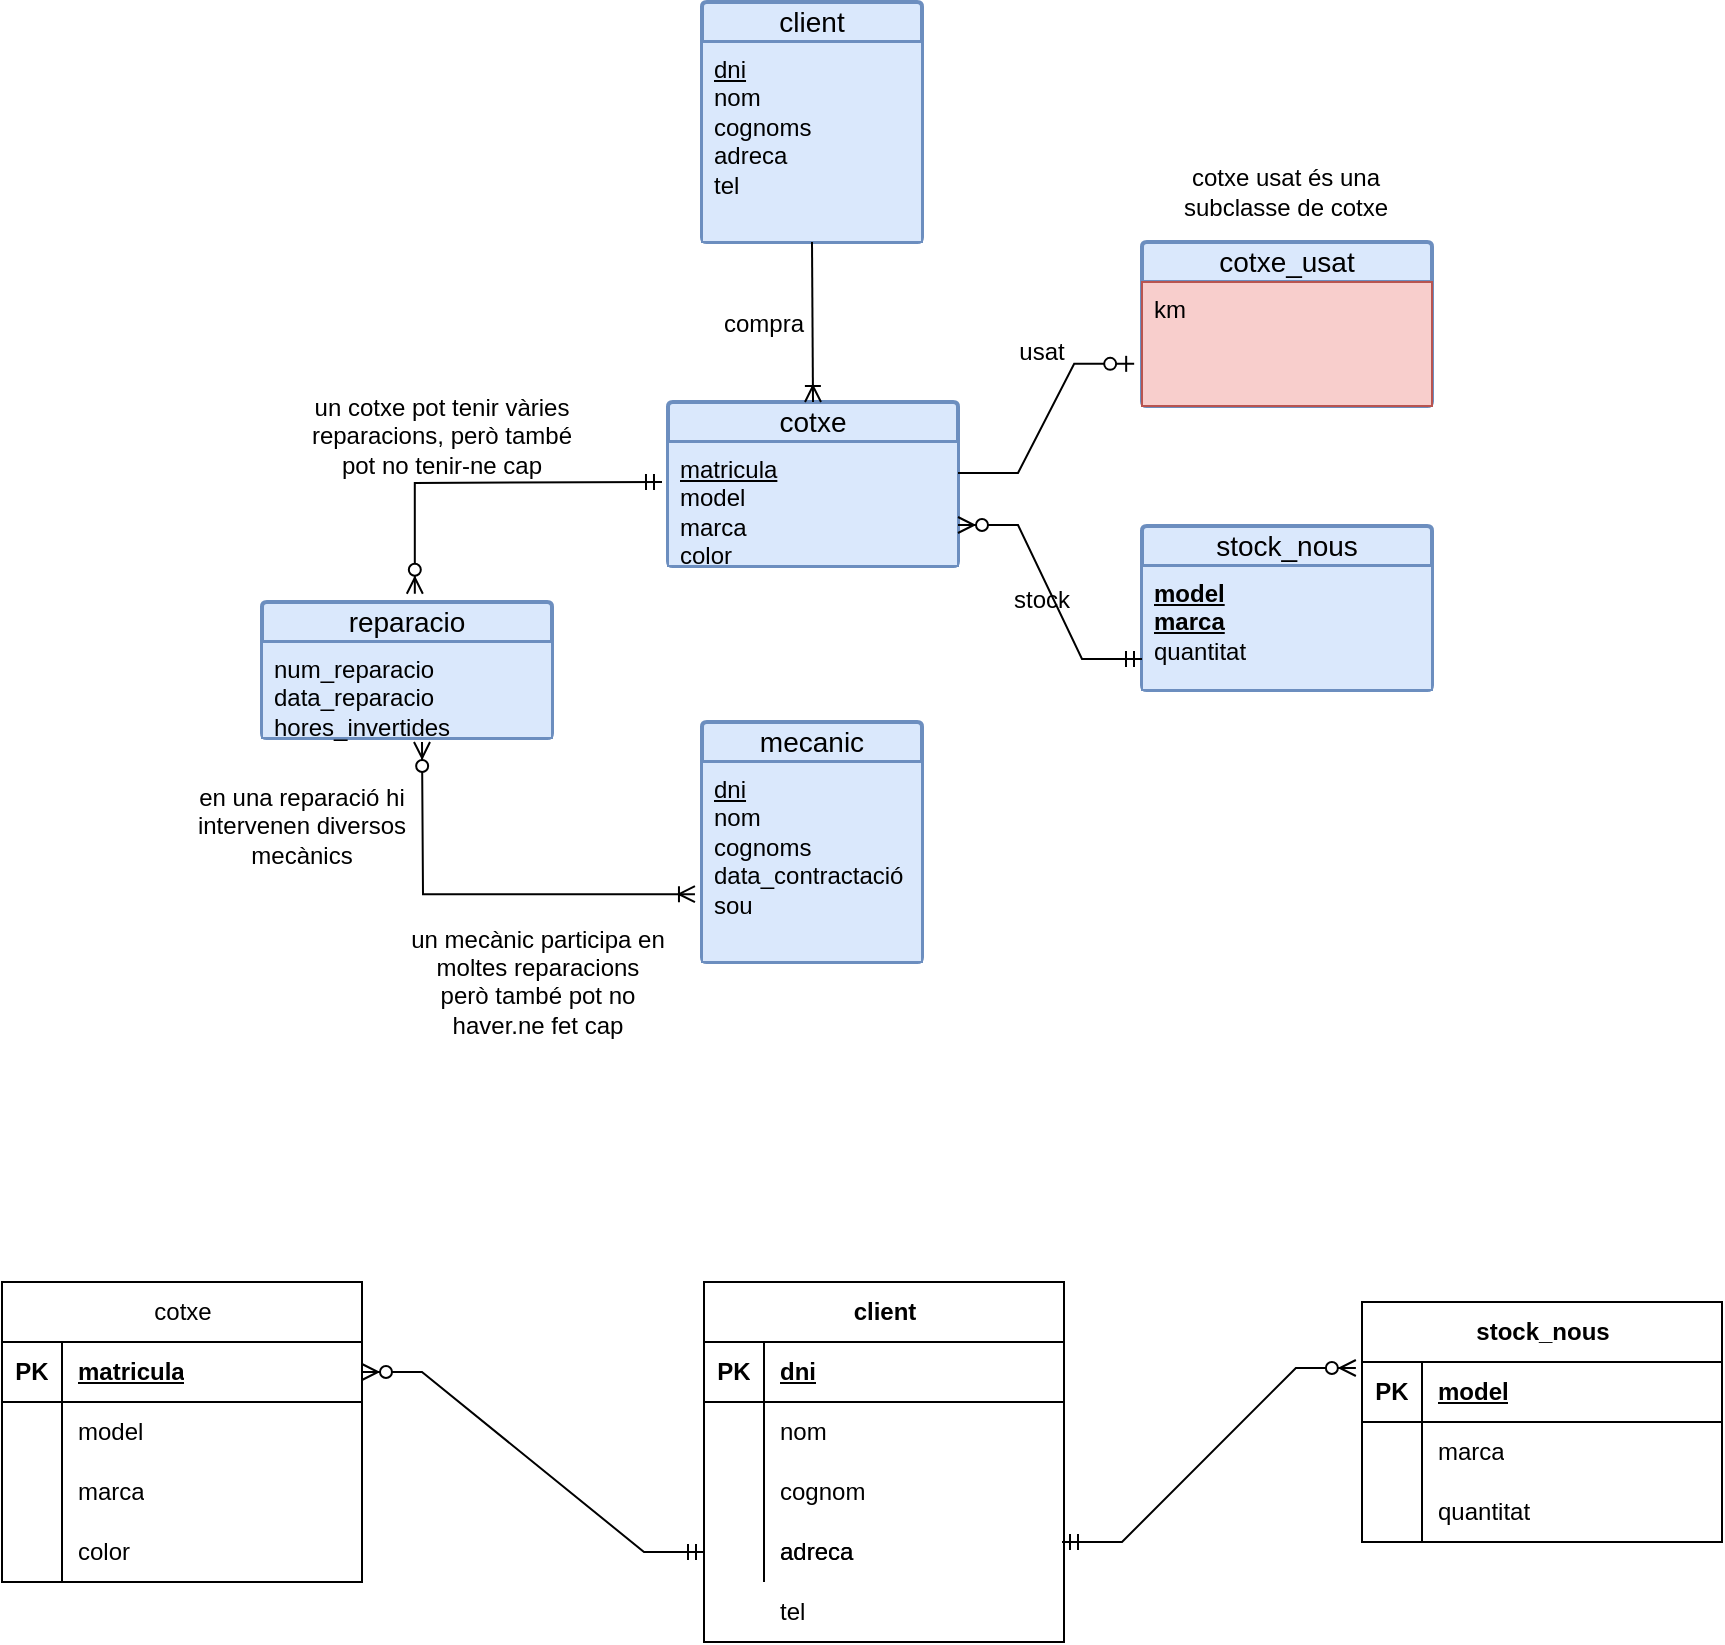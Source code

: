 <mxfile version="24.7.17">
  <diagram name="Pàgina-1" id="v9YWA_F2hAWRqaUywkiF">
    <mxGraphModel dx="2435" dy="788" grid="1" gridSize="10" guides="1" tooltips="1" connect="1" arrows="1" fold="1" page="1" pageScale="1" pageWidth="827" pageHeight="1169" math="0" shadow="0">
      <root>
        <mxCell id="0" />
        <mxCell id="1" parent="0" />
        <mxCell id="ifhW9bHjw9jyQHOwnYPM-41" value="client" style="swimlane;childLayout=stackLayout;horizontal=1;startSize=20;horizontalStack=0;rounded=1;fontSize=14;fontStyle=0;strokeWidth=2;resizeParent=0;resizeLast=1;shadow=0;dashed=0;align=center;arcSize=4;whiteSpace=wrap;html=1;fillColor=#dae8fc;strokeColor=#6c8ebf;" parent="1" vertex="1">
          <mxGeometry x="340" y="160" width="110" height="120" as="geometry" />
        </mxCell>
        <mxCell id="ifhW9bHjw9jyQHOwnYPM-42" value="&lt;div&gt;&lt;u&gt;dni&lt;/u&gt;&lt;/div&gt;&lt;div&gt;nom&lt;/div&gt;&lt;div&gt;cognoms&lt;/div&gt;&lt;div&gt;adreca&lt;/div&gt;&lt;div&gt;tel&lt;br&gt;&lt;/div&gt;" style="align=left;strokeColor=#6c8ebf;fillColor=#dae8fc;spacingLeft=4;fontSize=12;verticalAlign=top;resizable=0;rotatable=0;part=1;html=1;" parent="ifhW9bHjw9jyQHOwnYPM-41" vertex="1">
          <mxGeometry y="20" width="110" height="100" as="geometry" />
        </mxCell>
        <mxCell id="ObNUjRc8RgcXsFkxHlF3-1" value="" style="align=left;strokeColor=#6c8ebf;fillColor=#dae8fc;spacingLeft=4;fontSize=12;verticalAlign=top;resizable=0;rotatable=0;part=1;html=1;" parent="ifhW9bHjw9jyQHOwnYPM-41" vertex="1">
          <mxGeometry y="120" width="110" as="geometry" />
        </mxCell>
        <mxCell id="ifhW9bHjw9jyQHOwnYPM-43" value="cotxe" style="swimlane;childLayout=stackLayout;horizontal=1;startSize=20;horizontalStack=0;rounded=1;fontSize=14;fontStyle=0;strokeWidth=2;resizeParent=0;resizeLast=1;shadow=0;dashed=0;align=center;arcSize=4;whiteSpace=wrap;html=1;fillColor=#dae8fc;strokeColor=#6c8ebf;" parent="1" vertex="1">
          <mxGeometry x="323" y="360" width="145" height="82" as="geometry" />
        </mxCell>
        <mxCell id="ifhW9bHjw9jyQHOwnYPM-44" value="&lt;u&gt;matricula&lt;/u&gt;&lt;div&gt;model&lt;/div&gt;&lt;div&gt;marca&lt;/div&gt;&lt;div&gt;color&lt;br&gt;&lt;/div&gt;" style="align=left;strokeColor=#6c8ebf;fillColor=#dae8fc;spacingLeft=4;fontSize=12;verticalAlign=top;resizable=0;rotatable=0;part=1;html=1;" parent="ifhW9bHjw9jyQHOwnYPM-43" vertex="1">
          <mxGeometry y="20" width="145" height="62" as="geometry" />
        </mxCell>
        <mxCell id="ObNUjRc8RgcXsFkxHlF3-2" value="cotxe_usat" style="swimlane;childLayout=stackLayout;horizontal=1;startSize=20;horizontalStack=0;rounded=1;fontSize=14;fontStyle=0;strokeWidth=2;resizeParent=0;resizeLast=1;shadow=0;dashed=0;align=center;arcSize=4;whiteSpace=wrap;html=1;fillColor=#dae8fc;strokeColor=#6c8ebf;" parent="1" vertex="1">
          <mxGeometry x="560" y="280" width="145" height="82" as="geometry" />
        </mxCell>
        <mxCell id="ObNUjRc8RgcXsFkxHlF3-3" value="km" style="align=left;strokeColor=#b85450;fillColor=#f8cecc;spacingLeft=4;fontSize=12;verticalAlign=top;resizable=0;rotatable=0;part=1;html=1;" parent="ObNUjRc8RgcXsFkxHlF3-2" vertex="1">
          <mxGeometry y="20" width="145" height="62" as="geometry" />
        </mxCell>
        <mxCell id="ObNUjRc8RgcXsFkxHlF3-4" value="stock_nous" style="swimlane;childLayout=stackLayout;horizontal=1;startSize=20;horizontalStack=0;rounded=1;fontSize=14;fontStyle=0;strokeWidth=2;resizeParent=0;resizeLast=1;shadow=0;dashed=0;align=center;arcSize=4;whiteSpace=wrap;html=1;fillColor=#dae8fc;strokeColor=#6c8ebf;" parent="1" vertex="1">
          <mxGeometry x="560" y="422" width="145" height="82" as="geometry" />
        </mxCell>
        <mxCell id="ObNUjRc8RgcXsFkxHlF3-5" value="&lt;b&gt;&lt;u&gt;model&lt;/u&gt;&lt;/b&gt;&lt;div&gt;&lt;b&gt;&lt;u&gt;marca&lt;/u&gt;&lt;/b&gt;&lt;/div&gt;&lt;div&gt;quantitat&lt;br&gt;&lt;/div&gt;" style="align=left;strokeColor=#6c8ebf;fillColor=#dae8fc;spacingLeft=4;fontSize=12;verticalAlign=top;resizable=0;rotatable=0;part=1;html=1;" parent="ObNUjRc8RgcXsFkxHlF3-4" vertex="1">
          <mxGeometry y="20" width="145" height="62" as="geometry" />
        </mxCell>
        <mxCell id="ObNUjRc8RgcXsFkxHlF3-6" value="mecanic" style="swimlane;childLayout=stackLayout;horizontal=1;startSize=20;horizontalStack=0;rounded=1;fontSize=14;fontStyle=0;strokeWidth=2;resizeParent=0;resizeLast=1;shadow=0;dashed=0;align=center;arcSize=4;whiteSpace=wrap;html=1;fillColor=#dae8fc;strokeColor=#6c8ebf;" parent="1" vertex="1">
          <mxGeometry x="340" y="520" width="110" height="120" as="geometry" />
        </mxCell>
        <mxCell id="ObNUjRc8RgcXsFkxHlF3-7" value="&lt;div&gt;&lt;u&gt;dni&lt;/u&gt;&lt;/div&gt;&lt;div&gt;nom&lt;/div&gt;&lt;div&gt;cognoms&lt;/div&gt;&lt;div&gt;data_contractació&lt;br&gt;&lt;/div&gt;&lt;div&gt;sou&lt;br&gt;&lt;/div&gt;" style="align=left;strokeColor=#6c8ebf;fillColor=#dae8fc;spacingLeft=4;fontSize=12;verticalAlign=top;resizable=0;rotatable=0;part=1;html=1;" parent="ObNUjRc8RgcXsFkxHlF3-6" vertex="1">
          <mxGeometry y="20" width="110" height="100" as="geometry" />
        </mxCell>
        <mxCell id="ObNUjRc8RgcXsFkxHlF3-8" value="" style="align=left;strokeColor=#6c8ebf;fillColor=#dae8fc;spacingLeft=4;fontSize=12;verticalAlign=top;resizable=0;rotatable=0;part=1;html=1;" parent="ObNUjRc8RgcXsFkxHlF3-6" vertex="1">
          <mxGeometry y="120" width="110" as="geometry" />
        </mxCell>
        <mxCell id="ObNUjRc8RgcXsFkxHlF3-9" value="" style="fontSize=12;html=1;endArrow=ERoneToMany;rounded=0;exitX=0;exitY=0;exitDx=0;exitDy=0;entryX=0.5;entryY=0;entryDx=0;entryDy=0;edgeStyle=orthogonalEdgeStyle;" parent="1" source="ObNUjRc8RgcXsFkxHlF3-1" target="ifhW9bHjw9jyQHOwnYPM-43" edge="1">
          <mxGeometry width="100" height="100" relative="1" as="geometry">
            <mxPoint x="310" y="480" as="sourcePoint" />
            <mxPoint x="410" y="380" as="targetPoint" />
          </mxGeometry>
        </mxCell>
        <mxCell id="ObNUjRc8RgcXsFkxHlF3-11" value="un cotxe pot tenir vàries reparacions, però també pot no tenir-ne cap" style="text;html=1;strokeColor=none;fillColor=none;align=center;verticalAlign=middle;whiteSpace=wrap;rounded=0;" parent="1" vertex="1">
          <mxGeometry x="140" y="362" width="140" height="30" as="geometry" />
        </mxCell>
        <mxCell id="ObNUjRc8RgcXsFkxHlF3-12" value="compra" style="text;html=1;strokeColor=none;fillColor=none;align=center;verticalAlign=middle;whiteSpace=wrap;rounded=0;" parent="1" vertex="1">
          <mxGeometry x="341" y="306" width="60" height="30" as="geometry" />
        </mxCell>
        <mxCell id="ObNUjRc8RgcXsFkxHlF3-14" value="stock" style="text;html=1;strokeColor=none;fillColor=none;align=center;verticalAlign=middle;whiteSpace=wrap;rounded=0;" parent="1" vertex="1">
          <mxGeometry x="480" y="444" width="60" height="30" as="geometry" />
        </mxCell>
        <mxCell id="ObNUjRc8RgcXsFkxHlF3-16" value="usat" style="text;html=1;strokeColor=none;fillColor=none;align=center;verticalAlign=middle;whiteSpace=wrap;rounded=0;" parent="1" vertex="1">
          <mxGeometry x="480" y="320" width="60" height="30" as="geometry" />
        </mxCell>
        <mxCell id="ObNUjRc8RgcXsFkxHlF3-18" value="" style="edgeStyle=entityRelationEdgeStyle;fontSize=12;html=1;endArrow=ERzeroToMany;startArrow=ERmandOne;rounded=0;entryX=1;entryY=0.75;entryDx=0;entryDy=0;exitX=0;exitY=0.75;exitDx=0;exitDy=0;" parent="1" source="ObNUjRc8RgcXsFkxHlF3-5" target="ifhW9bHjw9jyQHOwnYPM-43" edge="1">
          <mxGeometry width="100" height="100" relative="1" as="geometry">
            <mxPoint x="550" y="460" as="sourcePoint" />
            <mxPoint x="780" y="460" as="targetPoint" />
          </mxGeometry>
        </mxCell>
        <mxCell id="ObNUjRc8RgcXsFkxHlF3-17" value="" style="edgeStyle=entityRelationEdgeStyle;fontSize=12;html=1;endArrow=ERzeroToOne;endFill=1;rounded=0;entryX=-0.027;entryY=0.66;entryDx=0;entryDy=0;exitX=1;exitY=0.25;exitDx=0;exitDy=0;entryPerimeter=0;" parent="1" source="ifhW9bHjw9jyQHOwnYPM-44" target="ObNUjRc8RgcXsFkxHlF3-3" edge="1">
          <mxGeometry width="100" height="100" relative="1" as="geometry">
            <mxPoint x="680" y="560" as="sourcePoint" />
            <mxPoint x="780" y="460" as="targetPoint" />
          </mxGeometry>
        </mxCell>
        <mxCell id="WF_BrvT0vlVvO1LlFBiH-1" value="reparacio" style="swimlane;childLayout=stackLayout;horizontal=1;startSize=20;horizontalStack=0;rounded=1;fontSize=14;fontStyle=0;strokeWidth=2;resizeParent=0;resizeLast=1;shadow=0;dashed=0;align=center;arcSize=4;whiteSpace=wrap;html=1;fillColor=#dae8fc;strokeColor=#6c8ebf;" parent="1" vertex="1">
          <mxGeometry x="120" y="460" width="145" height="68" as="geometry" />
        </mxCell>
        <mxCell id="WF_BrvT0vlVvO1LlFBiH-2" value="num_reparacio&lt;div&gt;data_reparacio&lt;/div&gt;&lt;div&gt;hores_invertides&lt;u&gt;&lt;br&gt;&lt;/u&gt;&lt;/div&gt;" style="align=left;strokeColor=#6c8ebf;fillColor=#dae8fc;spacingLeft=4;fontSize=12;verticalAlign=top;resizable=0;rotatable=0;part=1;html=1;" parent="WF_BrvT0vlVvO1LlFBiH-1" vertex="1">
          <mxGeometry y="20" width="145" height="48" as="geometry" />
        </mxCell>
        <mxCell id="WF_BrvT0vlVvO1LlFBiH-3" value="" style="fontSize=12;html=1;endArrow=ERzeroToMany;startArrow=ERmandOne;rounded=0;entryX=0.527;entryY=-0.061;entryDx=0;entryDy=0;entryPerimeter=0;edgeStyle=orthogonalEdgeStyle;" parent="1" target="WF_BrvT0vlVvO1LlFBiH-1" edge="1">
          <mxGeometry width="100" height="100" relative="1" as="geometry">
            <mxPoint x="320" y="400" as="sourcePoint" />
            <mxPoint x="340" y="330" as="targetPoint" />
          </mxGeometry>
        </mxCell>
        <mxCell id="WF_BrvT0vlVvO1LlFBiH-4" value="" style="fontSize=12;html=1;endArrow=ERzeroToMany;startArrow=ERoneToMany;rounded=0;exitX=-0.032;exitY=0.661;exitDx=0;exitDy=0;exitPerimeter=0;edgeStyle=orthogonalEdgeStyle;startFill=0;" parent="1" source="ObNUjRc8RgcXsFkxHlF3-7" edge="1">
          <mxGeometry width="100" height="100" relative="1" as="geometry">
            <mxPoint x="120" y="640" as="sourcePoint" />
            <mxPoint x="200" y="530" as="targetPoint" />
          </mxGeometry>
        </mxCell>
        <mxCell id="WF_BrvT0vlVvO1LlFBiH-5" value="cotxe usat és una subclasse de cotxe" style="text;html=1;strokeColor=none;fillColor=none;align=center;verticalAlign=middle;whiteSpace=wrap;rounded=0;" parent="1" vertex="1">
          <mxGeometry x="567" y="230" width="130" height="50" as="geometry" />
        </mxCell>
        <mxCell id="WF_BrvT0vlVvO1LlFBiH-6" value="&lt;div&gt;en una reparació hi intervenen diversos mecànics&lt;/div&gt;" style="text;html=1;strokeColor=none;fillColor=none;align=center;verticalAlign=middle;whiteSpace=wrap;rounded=0;" parent="1" vertex="1">
          <mxGeometry x="70" y="550" width="140" height="43" as="geometry" />
        </mxCell>
        <mxCell id="WF_BrvT0vlVvO1LlFBiH-7" value="&lt;div&gt;un mecànic participa en moltes reparacions però també pot no haver.ne fet cap&lt;/div&gt;&amp;nbsp;" style="text;html=1;strokeColor=none;fillColor=none;align=center;verticalAlign=middle;whiteSpace=wrap;rounded=0;" parent="1" vertex="1">
          <mxGeometry x="193" y="630" width="130" height="53" as="geometry" />
        </mxCell>
        <mxCell id="RGoOR-xImjjIM7Vw1-H7-1" value="cotxe" style="shape=table;startSize=30;container=1;collapsible=1;childLayout=tableLayout;fixedRows=1;rowLines=0;fontStyle=0;align=center;resizeLast=1;html=1;" vertex="1" parent="1">
          <mxGeometry x="-10" y="800" width="180" height="150" as="geometry" />
        </mxCell>
        <mxCell id="RGoOR-xImjjIM7Vw1-H7-2" value="" style="shape=tableRow;horizontal=0;startSize=0;swimlaneHead=0;swimlaneBody=0;fillColor=none;collapsible=0;dropTarget=0;points=[[0,0.5],[1,0.5]];portConstraint=eastwest;top=0;left=0;right=0;bottom=1;" vertex="1" parent="RGoOR-xImjjIM7Vw1-H7-1">
          <mxGeometry y="30" width="180" height="30" as="geometry" />
        </mxCell>
        <mxCell id="RGoOR-xImjjIM7Vw1-H7-3" value="PK" style="shape=partialRectangle;connectable=0;fillColor=none;top=0;left=0;bottom=0;right=0;fontStyle=1;overflow=hidden;whiteSpace=wrap;html=1;" vertex="1" parent="RGoOR-xImjjIM7Vw1-H7-2">
          <mxGeometry width="30" height="30" as="geometry">
            <mxRectangle width="30" height="30" as="alternateBounds" />
          </mxGeometry>
        </mxCell>
        <mxCell id="RGoOR-xImjjIM7Vw1-H7-4" value="matricula" style="shape=partialRectangle;connectable=0;fillColor=none;top=0;left=0;bottom=0;right=0;align=left;spacingLeft=6;fontStyle=5;overflow=hidden;whiteSpace=wrap;html=1;" vertex="1" parent="RGoOR-xImjjIM7Vw1-H7-2">
          <mxGeometry x="30" width="150" height="30" as="geometry">
            <mxRectangle width="150" height="30" as="alternateBounds" />
          </mxGeometry>
        </mxCell>
        <mxCell id="RGoOR-xImjjIM7Vw1-H7-5" value="" style="shape=tableRow;horizontal=0;startSize=0;swimlaneHead=0;swimlaneBody=0;fillColor=none;collapsible=0;dropTarget=0;points=[[0,0.5],[1,0.5]];portConstraint=eastwest;top=0;left=0;right=0;bottom=0;" vertex="1" parent="RGoOR-xImjjIM7Vw1-H7-1">
          <mxGeometry y="60" width="180" height="30" as="geometry" />
        </mxCell>
        <mxCell id="RGoOR-xImjjIM7Vw1-H7-6" value="" style="shape=partialRectangle;connectable=0;fillColor=none;top=0;left=0;bottom=0;right=0;editable=1;overflow=hidden;whiteSpace=wrap;html=1;" vertex="1" parent="RGoOR-xImjjIM7Vw1-H7-5">
          <mxGeometry width="30" height="30" as="geometry">
            <mxRectangle width="30" height="30" as="alternateBounds" />
          </mxGeometry>
        </mxCell>
        <mxCell id="RGoOR-xImjjIM7Vw1-H7-7" value="model" style="shape=partialRectangle;connectable=0;fillColor=none;top=0;left=0;bottom=0;right=0;align=left;spacingLeft=6;overflow=hidden;whiteSpace=wrap;html=1;" vertex="1" parent="RGoOR-xImjjIM7Vw1-H7-5">
          <mxGeometry x="30" width="150" height="30" as="geometry">
            <mxRectangle width="150" height="30" as="alternateBounds" />
          </mxGeometry>
        </mxCell>
        <mxCell id="RGoOR-xImjjIM7Vw1-H7-8" value="" style="shape=tableRow;horizontal=0;startSize=0;swimlaneHead=0;swimlaneBody=0;fillColor=none;collapsible=0;dropTarget=0;points=[[0,0.5],[1,0.5]];portConstraint=eastwest;top=0;left=0;right=0;bottom=0;" vertex="1" parent="RGoOR-xImjjIM7Vw1-H7-1">
          <mxGeometry y="90" width="180" height="30" as="geometry" />
        </mxCell>
        <mxCell id="RGoOR-xImjjIM7Vw1-H7-9" value="" style="shape=partialRectangle;connectable=0;fillColor=none;top=0;left=0;bottom=0;right=0;editable=1;overflow=hidden;whiteSpace=wrap;html=1;" vertex="1" parent="RGoOR-xImjjIM7Vw1-H7-8">
          <mxGeometry width="30" height="30" as="geometry">
            <mxRectangle width="30" height="30" as="alternateBounds" />
          </mxGeometry>
        </mxCell>
        <mxCell id="RGoOR-xImjjIM7Vw1-H7-10" value="marca" style="shape=partialRectangle;connectable=0;fillColor=none;top=0;left=0;bottom=0;right=0;align=left;spacingLeft=6;overflow=hidden;whiteSpace=wrap;html=1;" vertex="1" parent="RGoOR-xImjjIM7Vw1-H7-8">
          <mxGeometry x="30" width="150" height="30" as="geometry">
            <mxRectangle width="150" height="30" as="alternateBounds" />
          </mxGeometry>
        </mxCell>
        <mxCell id="RGoOR-xImjjIM7Vw1-H7-11" value="" style="shape=tableRow;horizontal=0;startSize=0;swimlaneHead=0;swimlaneBody=0;fillColor=none;collapsible=0;dropTarget=0;points=[[0,0.5],[1,0.5]];portConstraint=eastwest;top=0;left=0;right=0;bottom=0;" vertex="1" parent="RGoOR-xImjjIM7Vw1-H7-1">
          <mxGeometry y="120" width="180" height="30" as="geometry" />
        </mxCell>
        <mxCell id="RGoOR-xImjjIM7Vw1-H7-12" value="" style="shape=partialRectangle;connectable=0;fillColor=none;top=0;left=0;bottom=0;right=0;editable=1;overflow=hidden;whiteSpace=wrap;html=1;" vertex="1" parent="RGoOR-xImjjIM7Vw1-H7-11">
          <mxGeometry width="30" height="30" as="geometry">
            <mxRectangle width="30" height="30" as="alternateBounds" />
          </mxGeometry>
        </mxCell>
        <mxCell id="RGoOR-xImjjIM7Vw1-H7-13" value="color" style="shape=partialRectangle;connectable=0;fillColor=none;top=0;left=0;bottom=0;right=0;align=left;spacingLeft=6;overflow=hidden;whiteSpace=wrap;html=1;" vertex="1" parent="RGoOR-xImjjIM7Vw1-H7-11">
          <mxGeometry x="30" width="150" height="30" as="geometry">
            <mxRectangle width="150" height="30" as="alternateBounds" />
          </mxGeometry>
        </mxCell>
        <mxCell id="RGoOR-xImjjIM7Vw1-H7-14" value="client" style="shape=table;startSize=30;container=1;collapsible=1;childLayout=tableLayout;fixedRows=1;rowLines=0;fontStyle=1;align=center;resizeLast=1;html=1;" vertex="1" parent="1">
          <mxGeometry x="341" y="800" width="180" height="180" as="geometry" />
        </mxCell>
        <mxCell id="RGoOR-xImjjIM7Vw1-H7-15" value="" style="shape=tableRow;horizontal=0;startSize=0;swimlaneHead=0;swimlaneBody=0;fillColor=none;collapsible=0;dropTarget=0;points=[[0,0.5],[1,0.5]];portConstraint=eastwest;top=0;left=0;right=0;bottom=1;" vertex="1" parent="RGoOR-xImjjIM7Vw1-H7-14">
          <mxGeometry y="30" width="180" height="30" as="geometry" />
        </mxCell>
        <mxCell id="RGoOR-xImjjIM7Vw1-H7-16" value="PK" style="shape=partialRectangle;connectable=0;fillColor=none;top=0;left=0;bottom=0;right=0;fontStyle=1;overflow=hidden;whiteSpace=wrap;html=1;" vertex="1" parent="RGoOR-xImjjIM7Vw1-H7-15">
          <mxGeometry width="30" height="30" as="geometry">
            <mxRectangle width="30" height="30" as="alternateBounds" />
          </mxGeometry>
        </mxCell>
        <mxCell id="RGoOR-xImjjIM7Vw1-H7-17" value="dni" style="shape=partialRectangle;connectable=0;fillColor=none;top=0;left=0;bottom=0;right=0;align=left;spacingLeft=6;fontStyle=5;overflow=hidden;whiteSpace=wrap;html=1;" vertex="1" parent="RGoOR-xImjjIM7Vw1-H7-15">
          <mxGeometry x="30" width="150" height="30" as="geometry">
            <mxRectangle width="150" height="30" as="alternateBounds" />
          </mxGeometry>
        </mxCell>
        <mxCell id="RGoOR-xImjjIM7Vw1-H7-18" value="" style="shape=tableRow;horizontal=0;startSize=0;swimlaneHead=0;swimlaneBody=0;fillColor=none;collapsible=0;dropTarget=0;points=[[0,0.5],[1,0.5]];portConstraint=eastwest;top=0;left=0;right=0;bottom=0;" vertex="1" parent="RGoOR-xImjjIM7Vw1-H7-14">
          <mxGeometry y="60" width="180" height="30" as="geometry" />
        </mxCell>
        <mxCell id="RGoOR-xImjjIM7Vw1-H7-19" value="" style="shape=partialRectangle;connectable=0;fillColor=none;top=0;left=0;bottom=0;right=0;editable=1;overflow=hidden;whiteSpace=wrap;html=1;" vertex="1" parent="RGoOR-xImjjIM7Vw1-H7-18">
          <mxGeometry width="30" height="30" as="geometry">
            <mxRectangle width="30" height="30" as="alternateBounds" />
          </mxGeometry>
        </mxCell>
        <mxCell id="RGoOR-xImjjIM7Vw1-H7-20" value="nom" style="shape=partialRectangle;connectable=0;fillColor=none;top=0;left=0;bottom=0;right=0;align=left;spacingLeft=6;overflow=hidden;whiteSpace=wrap;html=1;" vertex="1" parent="RGoOR-xImjjIM7Vw1-H7-18">
          <mxGeometry x="30" width="150" height="30" as="geometry">
            <mxRectangle width="150" height="30" as="alternateBounds" />
          </mxGeometry>
        </mxCell>
        <mxCell id="RGoOR-xImjjIM7Vw1-H7-21" value="" style="shape=tableRow;horizontal=0;startSize=0;swimlaneHead=0;swimlaneBody=0;fillColor=none;collapsible=0;dropTarget=0;points=[[0,0.5],[1,0.5]];portConstraint=eastwest;top=0;left=0;right=0;bottom=0;" vertex="1" parent="RGoOR-xImjjIM7Vw1-H7-14">
          <mxGeometry y="90" width="180" height="30" as="geometry" />
        </mxCell>
        <mxCell id="RGoOR-xImjjIM7Vw1-H7-22" value="" style="shape=partialRectangle;connectable=0;fillColor=none;top=0;left=0;bottom=0;right=0;editable=1;overflow=hidden;whiteSpace=wrap;html=1;" vertex="1" parent="RGoOR-xImjjIM7Vw1-H7-21">
          <mxGeometry width="30" height="30" as="geometry">
            <mxRectangle width="30" height="30" as="alternateBounds" />
          </mxGeometry>
        </mxCell>
        <mxCell id="RGoOR-xImjjIM7Vw1-H7-23" value="cognom" style="shape=partialRectangle;connectable=0;fillColor=none;top=0;left=0;bottom=0;right=0;align=left;spacingLeft=6;overflow=hidden;whiteSpace=wrap;html=1;" vertex="1" parent="RGoOR-xImjjIM7Vw1-H7-21">
          <mxGeometry x="30" width="150" height="30" as="geometry">
            <mxRectangle width="150" height="30" as="alternateBounds" />
          </mxGeometry>
        </mxCell>
        <mxCell id="RGoOR-xImjjIM7Vw1-H7-24" value="" style="shape=tableRow;horizontal=0;startSize=0;swimlaneHead=0;swimlaneBody=0;fillColor=none;collapsible=0;dropTarget=0;points=[[0,0.5],[1,0.5]];portConstraint=eastwest;top=0;left=0;right=0;bottom=0;" vertex="1" parent="RGoOR-xImjjIM7Vw1-H7-14">
          <mxGeometry y="120" width="180" height="30" as="geometry" />
        </mxCell>
        <mxCell id="RGoOR-xImjjIM7Vw1-H7-25" value="" style="shape=partialRectangle;connectable=0;fillColor=none;top=0;left=0;bottom=0;right=0;editable=1;overflow=hidden;whiteSpace=wrap;html=1;" vertex="1" parent="RGoOR-xImjjIM7Vw1-H7-24">
          <mxGeometry width="30" height="30" as="geometry">
            <mxRectangle width="30" height="30" as="alternateBounds" />
          </mxGeometry>
        </mxCell>
        <mxCell id="RGoOR-xImjjIM7Vw1-H7-26" value="adreca" style="shape=partialRectangle;connectable=0;fillColor=none;top=0;left=0;bottom=0;right=0;align=left;spacingLeft=6;overflow=hidden;whiteSpace=wrap;html=1;" vertex="1" parent="RGoOR-xImjjIM7Vw1-H7-24">
          <mxGeometry x="30" width="150" height="30" as="geometry">
            <mxRectangle width="150" height="30" as="alternateBounds" />
          </mxGeometry>
        </mxCell>
        <mxCell id="RGoOR-xImjjIM7Vw1-H7-27" value="stock_nous" style="shape=table;startSize=30;container=1;collapsible=1;childLayout=tableLayout;fixedRows=1;rowLines=0;fontStyle=1;align=center;resizeLast=1;html=1;" vertex="1" parent="1">
          <mxGeometry x="670" y="810" width="180" height="120" as="geometry" />
        </mxCell>
        <mxCell id="RGoOR-xImjjIM7Vw1-H7-28" value="" style="shape=tableRow;horizontal=0;startSize=0;swimlaneHead=0;swimlaneBody=0;fillColor=none;collapsible=0;dropTarget=0;points=[[0,0.5],[1,0.5]];portConstraint=eastwest;top=0;left=0;right=0;bottom=1;" vertex="1" parent="RGoOR-xImjjIM7Vw1-H7-27">
          <mxGeometry y="30" width="180" height="30" as="geometry" />
        </mxCell>
        <mxCell id="RGoOR-xImjjIM7Vw1-H7-29" value="PK" style="shape=partialRectangle;connectable=0;fillColor=none;top=0;left=0;bottom=0;right=0;fontStyle=1;overflow=hidden;whiteSpace=wrap;html=1;" vertex="1" parent="RGoOR-xImjjIM7Vw1-H7-28">
          <mxGeometry width="30" height="30" as="geometry">
            <mxRectangle width="30" height="30" as="alternateBounds" />
          </mxGeometry>
        </mxCell>
        <mxCell id="RGoOR-xImjjIM7Vw1-H7-30" value="model" style="shape=partialRectangle;connectable=0;fillColor=none;top=0;left=0;bottom=0;right=0;align=left;spacingLeft=6;fontStyle=5;overflow=hidden;whiteSpace=wrap;html=1;" vertex="1" parent="RGoOR-xImjjIM7Vw1-H7-28">
          <mxGeometry x="30" width="150" height="30" as="geometry">
            <mxRectangle width="150" height="30" as="alternateBounds" />
          </mxGeometry>
        </mxCell>
        <mxCell id="RGoOR-xImjjIM7Vw1-H7-31" value="" style="shape=tableRow;horizontal=0;startSize=0;swimlaneHead=0;swimlaneBody=0;fillColor=none;collapsible=0;dropTarget=0;points=[[0,0.5],[1,0.5]];portConstraint=eastwest;top=0;left=0;right=0;bottom=0;" vertex="1" parent="RGoOR-xImjjIM7Vw1-H7-27">
          <mxGeometry y="60" width="180" height="30" as="geometry" />
        </mxCell>
        <mxCell id="RGoOR-xImjjIM7Vw1-H7-32" value="" style="shape=partialRectangle;connectable=0;fillColor=none;top=0;left=0;bottom=0;right=0;editable=1;overflow=hidden;whiteSpace=wrap;html=1;" vertex="1" parent="RGoOR-xImjjIM7Vw1-H7-31">
          <mxGeometry width="30" height="30" as="geometry">
            <mxRectangle width="30" height="30" as="alternateBounds" />
          </mxGeometry>
        </mxCell>
        <mxCell id="RGoOR-xImjjIM7Vw1-H7-33" value="marca" style="shape=partialRectangle;connectable=0;fillColor=none;top=0;left=0;bottom=0;right=0;align=left;spacingLeft=6;overflow=hidden;whiteSpace=wrap;html=1;" vertex="1" parent="RGoOR-xImjjIM7Vw1-H7-31">
          <mxGeometry x="30" width="150" height="30" as="geometry">
            <mxRectangle width="150" height="30" as="alternateBounds" />
          </mxGeometry>
        </mxCell>
        <mxCell id="RGoOR-xImjjIM7Vw1-H7-34" value="" style="shape=tableRow;horizontal=0;startSize=0;swimlaneHead=0;swimlaneBody=0;fillColor=none;collapsible=0;dropTarget=0;points=[[0,0.5],[1,0.5]];portConstraint=eastwest;top=0;left=0;right=0;bottom=0;" vertex="1" parent="RGoOR-xImjjIM7Vw1-H7-27">
          <mxGeometry y="90" width="180" height="30" as="geometry" />
        </mxCell>
        <mxCell id="RGoOR-xImjjIM7Vw1-H7-35" value="" style="shape=partialRectangle;connectable=0;fillColor=none;top=0;left=0;bottom=0;right=0;editable=1;overflow=hidden;whiteSpace=wrap;html=1;" vertex="1" parent="RGoOR-xImjjIM7Vw1-H7-34">
          <mxGeometry width="30" height="30" as="geometry">
            <mxRectangle width="30" height="30" as="alternateBounds" />
          </mxGeometry>
        </mxCell>
        <mxCell id="RGoOR-xImjjIM7Vw1-H7-36" value="quantitat" style="shape=partialRectangle;connectable=0;fillColor=none;top=0;left=0;bottom=0;right=0;align=left;spacingLeft=6;overflow=hidden;whiteSpace=wrap;html=1;" vertex="1" parent="RGoOR-xImjjIM7Vw1-H7-34">
          <mxGeometry x="30" width="150" height="30" as="geometry">
            <mxRectangle width="150" height="30" as="alternateBounds" />
          </mxGeometry>
        </mxCell>
        <mxCell id="RGoOR-xImjjIM7Vw1-H7-40" value="adreca" style="shape=partialRectangle;connectable=0;fillColor=none;top=0;left=0;bottom=0;right=0;align=left;spacingLeft=6;overflow=hidden;whiteSpace=wrap;html=1;" vertex="1" parent="1">
          <mxGeometry x="371" y="920" width="150" height="30" as="geometry">
            <mxRectangle width="150" height="30" as="alternateBounds" />
          </mxGeometry>
        </mxCell>
        <mxCell id="RGoOR-xImjjIM7Vw1-H7-44" value="" style="shape=partialRectangle;connectable=0;fillColor=none;top=0;left=0;bottom=0;right=0;editable=1;overflow=hidden;whiteSpace=wrap;html=1;" vertex="1" parent="1">
          <mxGeometry x="351" y="930" width="30" height="30" as="geometry">
            <mxRectangle width="30" height="30" as="alternateBounds" />
          </mxGeometry>
        </mxCell>
        <mxCell id="RGoOR-xImjjIM7Vw1-H7-45" value="tel" style="shape=partialRectangle;connectable=0;fillColor=none;top=0;left=0;bottom=0;right=0;align=left;spacingLeft=6;overflow=hidden;whiteSpace=wrap;html=1;" vertex="1" parent="1">
          <mxGeometry x="371" y="950" width="150" height="30" as="geometry">
            <mxRectangle width="150" height="30" as="alternateBounds" />
          </mxGeometry>
        </mxCell>
        <mxCell id="RGoOR-xImjjIM7Vw1-H7-46" value="" style="edgeStyle=entityRelationEdgeStyle;fontSize=12;html=1;endArrow=ERzeroToMany;startArrow=ERmandOne;rounded=0;exitX=0;exitY=0.5;exitDx=0;exitDy=0;entryX=1;entryY=0.5;entryDx=0;entryDy=0;" edge="1" parent="1" source="RGoOR-xImjjIM7Vw1-H7-24" target="RGoOR-xImjjIM7Vw1-H7-2">
          <mxGeometry width="100" height="100" relative="1" as="geometry">
            <mxPoint x="340" y="660" as="sourcePoint" />
            <mxPoint x="440" y="560" as="targetPoint" />
          </mxGeometry>
        </mxCell>
        <mxCell id="RGoOR-xImjjIM7Vw1-H7-47" value="" style="edgeStyle=entityRelationEdgeStyle;fontSize=12;html=1;endArrow=ERzeroToMany;startArrow=ERmandOne;rounded=0;entryX=-0.017;entryY=0.1;entryDx=0;entryDy=0;entryPerimeter=0;" edge="1" parent="1" target="RGoOR-xImjjIM7Vw1-H7-28">
          <mxGeometry width="100" height="100" relative="1" as="geometry">
            <mxPoint x="520" y="930" as="sourcePoint" />
            <mxPoint x="130" y="855" as="targetPoint" />
          </mxGeometry>
        </mxCell>
      </root>
    </mxGraphModel>
  </diagram>
</mxfile>
